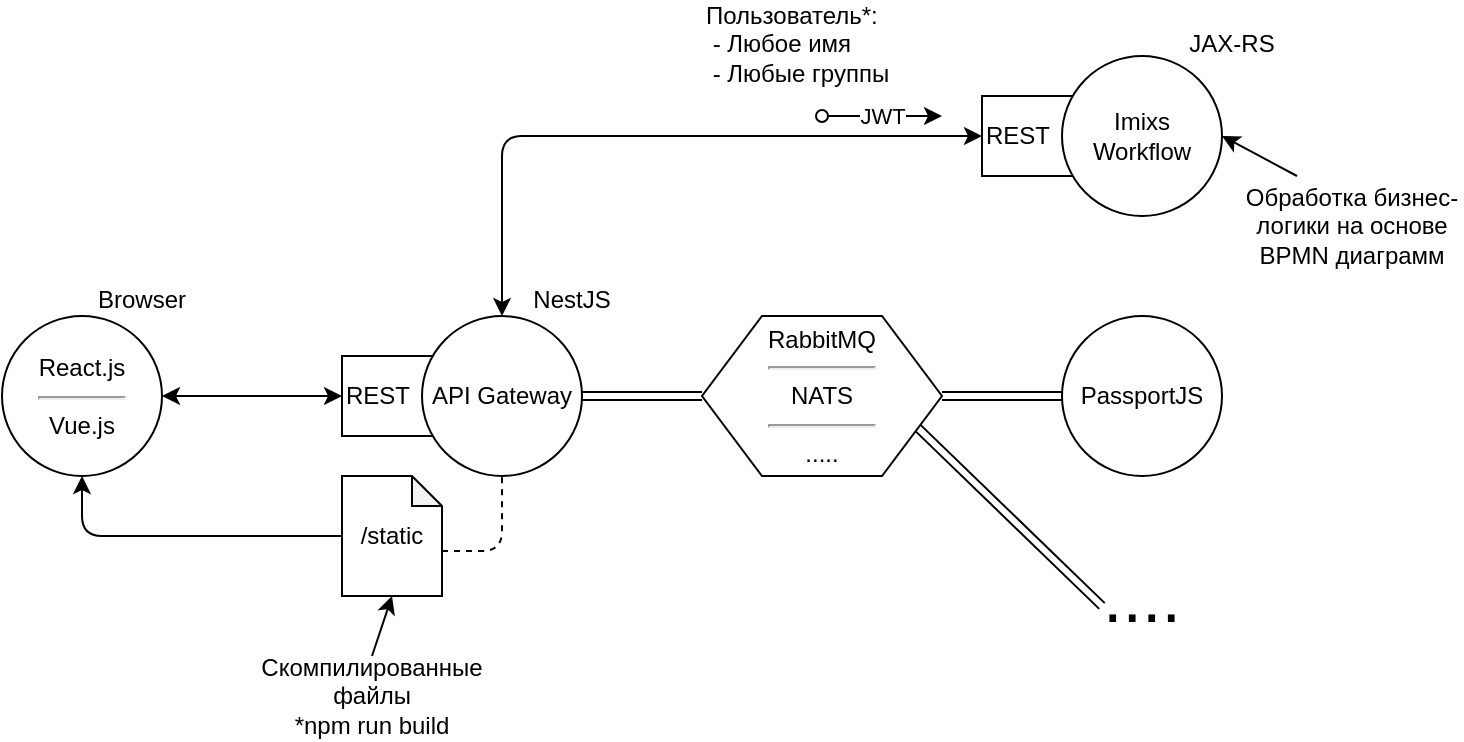 <mxfile compressed="false" version="12.6.5" type="device" pages="4">
  <diagram id="6uT1LRYJmuO8a0-v7DTC" name="NestJS-Imixs">
    <mxGraphModel dx="1102" dy="812" grid="1" gridSize="10" guides="1" tooltips="1" connect="1" arrows="1" fold="1" page="1" pageScale="1" pageWidth="1169" pageHeight="827" math="0" shadow="0">
      <root>
        <mxCell id="bNpte6OO4N0uPqeJrU9Y-0"/>
        <mxCell id="bNpte6OO4N0uPqeJrU9Y-1" parent="bNpte6OO4N0uPqeJrU9Y-0"/>
        <mxCell id="9lonWcvbBh7M76NCz-wT-0" value="REST" style="rounded=0;whiteSpace=wrap;html=1;align=left;" vertex="1" parent="bNpte6OO4N0uPqeJrU9Y-1">
          <mxGeometry x="320" y="300" width="50" height="40" as="geometry"/>
        </mxCell>
        <mxCell id="9lonWcvbBh7M76NCz-wT-1" style="orthogonalLoop=1;jettySize=auto;html=1;entryX=0;entryY=0.5;entryDx=0;entryDy=0;startArrow=classic;startFill=1;edgeStyle=orthogonalEdgeStyle;" edge="1" parent="bNpte6OO4N0uPqeJrU9Y-1" source="9lonWcvbBh7M76NCz-wT-2" target="9lonWcvbBh7M76NCz-wT-0">
          <mxGeometry relative="1" as="geometry"/>
        </mxCell>
        <mxCell id="9lonWcvbBh7M76NCz-wT-2" value="React.js&lt;br&gt;&lt;hr&gt;Vue.js" style="ellipse;whiteSpace=wrap;html=1;aspect=fixed;" vertex="1" parent="bNpte6OO4N0uPqeJrU9Y-1">
          <mxGeometry x="150" y="280" width="80" height="80" as="geometry"/>
        </mxCell>
        <mxCell id="9lonWcvbBh7M76NCz-wT-3" value="Browser" style="text;html=1;strokeColor=none;fillColor=none;align=center;verticalAlign=middle;whiteSpace=wrap;rounded=0;" vertex="1" parent="bNpte6OO4N0uPqeJrU9Y-1">
          <mxGeometry x="190" y="262" width="60" height="20" as="geometry"/>
        </mxCell>
        <mxCell id="9lonWcvbBh7M76NCz-wT-4" value="API Gateway" style="ellipse;whiteSpace=wrap;html=1;aspect=fixed;" vertex="1" parent="bNpte6OO4N0uPqeJrU9Y-1">
          <mxGeometry x="360" y="280" width="80" height="80" as="geometry"/>
        </mxCell>
        <mxCell id="9lonWcvbBh7M76NCz-wT-5" value="RabbitMQ&lt;br&gt;&lt;hr&gt;NATS&lt;br&gt;&lt;hr&gt;....." style="shape=hexagon;perimeter=hexagonPerimeter2;whiteSpace=wrap;html=1;" vertex="1" parent="bNpte6OO4N0uPqeJrU9Y-1">
          <mxGeometry x="500" y="280" width="120" height="80" as="geometry"/>
        </mxCell>
        <mxCell id="9lonWcvbBh7M76NCz-wT-6" style="orthogonalLoop=1;jettySize=auto;html=1;entryX=0.5;entryY=1;entryDx=0;entryDy=0;startArrow=none;startFill=0;edgeStyle=orthogonalEdgeStyle;rounded=1;" edge="1" parent="bNpte6OO4N0uPqeJrU9Y-1" source="9lonWcvbBh7M76NCz-wT-8" target="9lonWcvbBh7M76NCz-wT-2">
          <mxGeometry relative="1" as="geometry"/>
        </mxCell>
        <mxCell id="9lonWcvbBh7M76NCz-wT-7" style="edgeStyle=orthogonalEdgeStyle;rounded=1;orthogonalLoop=1;jettySize=auto;html=1;entryX=0.5;entryY=1;entryDx=0;entryDy=0;startArrow=none;startFill=0;exitX=0;exitY=0;exitDx=50;exitDy=37.5;exitPerimeter=0;endArrow=none;endFill=0;dashed=1;" edge="1" parent="bNpte6OO4N0uPqeJrU9Y-1" source="9lonWcvbBh7M76NCz-wT-8" target="9lonWcvbBh7M76NCz-wT-4">
          <mxGeometry relative="1" as="geometry"/>
        </mxCell>
        <mxCell id="9lonWcvbBh7M76NCz-wT-8" value="/static" style="shape=note;whiteSpace=wrap;html=1;backgroundOutline=1;darkOpacity=0.05;align=center;size=15;" vertex="1" parent="bNpte6OO4N0uPqeJrU9Y-1">
          <mxGeometry x="320" y="360" width="50" height="60" as="geometry"/>
        </mxCell>
        <mxCell id="9lonWcvbBh7M76NCz-wT-10" value="PassportJS" style="ellipse;whiteSpace=wrap;html=1;aspect=fixed;" vertex="1" parent="bNpte6OO4N0uPqeJrU9Y-1">
          <mxGeometry x="680" y="280" width="80" height="80" as="geometry"/>
        </mxCell>
        <mxCell id="9lonWcvbBh7M76NCz-wT-11" value="...." style="text;html=1;strokeColor=none;fillColor=none;align=center;verticalAlign=middle;whiteSpace=wrap;rounded=0;fontSize=35;" vertex="1" parent="bNpte6OO4N0uPqeJrU9Y-1">
          <mxGeometry x="700" y="410" width="40" height="20" as="geometry"/>
        </mxCell>
        <mxCell id="9lonWcvbBh7M76NCz-wT-12" value="" style="shape=link;html=1;startArrow=none;startFill=0;endArrow=none;endFill=0;fontSize=35;exitX=1;exitY=0.5;exitDx=0;exitDy=0;entryX=0;entryY=0.5;entryDx=0;entryDy=0;" edge="1" parent="bNpte6OO4N0uPqeJrU9Y-1" source="9lonWcvbBh7M76NCz-wT-4" target="9lonWcvbBh7M76NCz-wT-5">
          <mxGeometry width="50" height="50" relative="1" as="geometry">
            <mxPoint x="430" y="450" as="sourcePoint"/>
            <mxPoint x="480" y="400" as="targetPoint"/>
          </mxGeometry>
        </mxCell>
        <mxCell id="9lonWcvbBh7M76NCz-wT-14" value="" style="shape=link;html=1;startArrow=none;startFill=0;endArrow=none;endFill=0;fontSize=35;entryX=0;entryY=0.5;entryDx=0;entryDy=0;exitX=1;exitY=0.5;exitDx=0;exitDy=0;" edge="1" parent="bNpte6OO4N0uPqeJrU9Y-1" source="9lonWcvbBh7M76NCz-wT-5" target="9lonWcvbBh7M76NCz-wT-10">
          <mxGeometry width="50" height="50" relative="1" as="geometry">
            <mxPoint x="618" y="314" as="sourcePoint"/>
            <mxPoint x="701.716" y="218.284" as="targetPoint"/>
          </mxGeometry>
        </mxCell>
        <mxCell id="9lonWcvbBh7M76NCz-wT-15" value="" style="shape=link;html=1;startArrow=none;startFill=0;endArrow=none;endFill=0;fontSize=35;entryX=0;entryY=0.75;entryDx=0;entryDy=0;exitX=1;exitY=0.75;exitDx=0;exitDy=0;" edge="1" parent="bNpte6OO4N0uPqeJrU9Y-1" source="9lonWcvbBh7M76NCz-wT-5" target="9lonWcvbBh7M76NCz-wT-11">
          <mxGeometry width="50" height="50" relative="1" as="geometry">
            <mxPoint x="630" y="330" as="sourcePoint"/>
            <mxPoint x="690" y="320" as="targetPoint"/>
          </mxGeometry>
        </mxCell>
        <mxCell id="9lonWcvbBh7M76NCz-wT-16" value="NestJS" style="text;html=1;strokeColor=none;fillColor=none;align=center;verticalAlign=middle;whiteSpace=wrap;rounded=0;fontSize=12;" vertex="1" parent="bNpte6OO4N0uPqeJrU9Y-1">
          <mxGeometry x="410" y="265.75" width="50" height="12.5" as="geometry"/>
        </mxCell>
        <mxCell id="7EumpwbLNWT8EvucBU1X-0" value="REST" style="rounded=0;whiteSpace=wrap;html=1;align=left;" vertex="1" parent="bNpte6OO4N0uPqeJrU9Y-1">
          <mxGeometry x="640" y="170" width="50" height="40" as="geometry"/>
        </mxCell>
        <mxCell id="7EumpwbLNWT8EvucBU1X-1" value="Imixs Workflow" style="ellipse;whiteSpace=wrap;html=1;aspect=fixed;" vertex="1" parent="bNpte6OO4N0uPqeJrU9Y-1">
          <mxGeometry x="680" y="150" width="80" height="80" as="geometry"/>
        </mxCell>
        <mxCell id="7EumpwbLNWT8EvucBU1X-2" value="JAX-RS" style="text;html=1;strokeColor=none;fillColor=none;align=center;verticalAlign=middle;whiteSpace=wrap;rounded=0;fontSize=12;" vertex="1" parent="bNpte6OO4N0uPqeJrU9Y-1">
          <mxGeometry x="740" y="137.5" width="50" height="12.5" as="geometry"/>
        </mxCell>
        <mxCell id="7EumpwbLNWT8EvucBU1X-3" value="" style="endArrow=classic;startArrow=classic;html=1;exitX=0.5;exitY=0;exitDx=0;exitDy=0;entryX=0;entryY=0.5;entryDx=0;entryDy=0;" edge="1" parent="bNpte6OO4N0uPqeJrU9Y-1" source="9lonWcvbBh7M76NCz-wT-4" target="7EumpwbLNWT8EvucBU1X-0">
          <mxGeometry width="50" height="50" relative="1" as="geometry">
            <mxPoint x="440" y="220" as="sourcePoint"/>
            <mxPoint x="490" y="170" as="targetPoint"/>
            <Array as="points">
              <mxPoint x="400" y="190"/>
            </Array>
          </mxGeometry>
        </mxCell>
        <mxCell id="7EumpwbLNWT8EvucBU1X-5" style="rounded=0;orthogonalLoop=1;jettySize=auto;html=1;exitX=0.5;exitY=0;exitDx=0;exitDy=0;entryX=0.5;entryY=1;entryDx=0;entryDy=0;entryPerimeter=0;" edge="1" parent="bNpte6OO4N0uPqeJrU9Y-1" source="7EumpwbLNWT8EvucBU1X-4" target="9lonWcvbBh7M76NCz-wT-8">
          <mxGeometry relative="1" as="geometry"/>
        </mxCell>
        <mxCell id="7EumpwbLNWT8EvucBU1X-4" value="Скомпилированные файлы&lt;br&gt;*npm run build" style="text;html=1;strokeColor=none;fillColor=none;align=center;verticalAlign=middle;whiteSpace=wrap;rounded=0;" vertex="1" parent="bNpte6OO4N0uPqeJrU9Y-1">
          <mxGeometry x="280" y="450" width="110" height="40" as="geometry"/>
        </mxCell>
        <mxCell id="7EumpwbLNWT8EvucBU1X-6" value="JWT" style="endArrow=classic;html=1;startArrow=oval;startFill=0;" edge="1" parent="bNpte6OO4N0uPqeJrU9Y-1">
          <mxGeometry width="50" height="50" relative="1" as="geometry">
            <mxPoint x="560" y="180" as="sourcePoint"/>
            <mxPoint x="620" y="180" as="targetPoint"/>
            <mxPoint as="offset"/>
          </mxGeometry>
        </mxCell>
        <mxCell id="7EumpwbLNWT8EvucBU1X-8" style="edgeStyle=none;rounded=0;orthogonalLoop=1;jettySize=auto;html=1;exitX=0.25;exitY=0;exitDx=0;exitDy=0;entryX=1;entryY=0.5;entryDx=0;entryDy=0;startArrow=none;startFill=0;" edge="1" parent="bNpte6OO4N0uPqeJrU9Y-1" source="7EumpwbLNWT8EvucBU1X-7" target="7EumpwbLNWT8EvucBU1X-1">
          <mxGeometry relative="1" as="geometry"/>
        </mxCell>
        <mxCell id="7EumpwbLNWT8EvucBU1X-7" value="Обработка бизнес-логики на основе BPMN диаграмм" style="text;html=1;strokeColor=none;fillColor=none;align=center;verticalAlign=middle;whiteSpace=wrap;rounded=0;" vertex="1" parent="bNpte6OO4N0uPqeJrU9Y-1">
          <mxGeometry x="770" y="210" width="110" height="50" as="geometry"/>
        </mxCell>
        <mxCell id="7EumpwbLNWT8EvucBU1X-11" value="Пользователь*:&lt;br&gt;&amp;nbsp;- Любое имя&lt;br&gt;&amp;nbsp;- Любые группы" style="text;html=1;strokeColor=none;fillColor=none;align=left;verticalAlign=middle;whiteSpace=wrap;rounded=0;" vertex="1" parent="bNpte6OO4N0uPqeJrU9Y-1">
          <mxGeometry x="500" y="123.75" width="100" height="40" as="geometry"/>
        </mxCell>
      </root>
    </mxGraphModel>
  </diagram>
  <diagram id="rdRb6xX5hjRAnPzGQBpv" name="REST">
    <mxGraphModel dx="1102" dy="812" grid="1" gridSize="10" guides="1" tooltips="1" connect="1" arrows="1" fold="1" page="1" pageScale="1" pageWidth="1169" pageHeight="827" math="0" shadow="0">
      <root>
        <mxCell id="7XkX8pLcqDWKZ7he_SHg-0"/>
        <mxCell id="7XkX8pLcqDWKZ7he_SHg-1" parent="7XkX8pLcqDWKZ7he_SHg-0"/>
        <mxCell id="-DY0XPq_t4iBWoLVbZq4-19" value="REST" style="rounded=0;whiteSpace=wrap;html=1;align=left;" parent="7XkX8pLcqDWKZ7he_SHg-1" vertex="1">
          <mxGeometry x="640" y="300" width="50" height="40" as="geometry"/>
        </mxCell>
        <mxCell id="-DY0XPq_t4iBWoLVbZq4-27" style="edgeStyle=orthogonalEdgeStyle;rounded=1;orthogonalLoop=1;jettySize=auto;html=1;exitX=0.25;exitY=1;exitDx=0;exitDy=0;entryX=0.25;entryY=0;entryDx=0;entryDy=0;startArrow=classic;startFill=1;endArrow=classic;endFill=1;fontSize=20;" parent="7XkX8pLcqDWKZ7he_SHg-1" source="-DY0XPq_t4iBWoLVbZq4-20" target="-DY0XPq_t4iBWoLVbZq4-19" edge="1">
          <mxGeometry relative="1" as="geometry"/>
        </mxCell>
        <mxCell id="-DY0XPq_t4iBWoLVbZq4-20" value="REST" style="rounded=0;whiteSpace=wrap;html=1;align=left;" parent="7XkX8pLcqDWKZ7he_SHg-1" vertex="1">
          <mxGeometry x="640" y="170" width="50" height="40" as="geometry"/>
        </mxCell>
        <mxCell id="-DY0XPq_t4iBWoLVbZq4-0" value="REST" style="rounded=0;whiteSpace=wrap;html=1;align=left;" parent="7XkX8pLcqDWKZ7he_SHg-1" vertex="1">
          <mxGeometry x="320" y="300" width="50" height="40" as="geometry"/>
        </mxCell>
        <mxCell id="-DY0XPq_t4iBWoLVbZq4-1" value="*CORS" style="orthogonalLoop=1;jettySize=auto;html=1;entryX=0;entryY=0.5;entryDx=0;entryDy=0;startArrow=classic;startFill=1;edgeStyle=orthogonalEdgeStyle;verticalAlign=bottom;" parent="7XkX8pLcqDWKZ7he_SHg-1" source="-DY0XPq_t4iBWoLVbZq4-2" target="-DY0XPq_t4iBWoLVbZq4-0" edge="1">
          <mxGeometry relative="1" as="geometry"/>
        </mxCell>
        <mxCell id="-DY0XPq_t4iBWoLVbZq4-2" value="React.js" style="ellipse;whiteSpace=wrap;html=1;aspect=fixed;" parent="7XkX8pLcqDWKZ7he_SHg-1" vertex="1">
          <mxGeometry x="150" y="280" width="80" height="80" as="geometry"/>
        </mxCell>
        <mxCell id="-DY0XPq_t4iBWoLVbZq4-3" value="Browser, JS" style="text;html=1;strokeColor=none;fillColor=none;align=center;verticalAlign=middle;whiteSpace=wrap;rounded=0;" parent="7XkX8pLcqDWKZ7he_SHg-1" vertex="1">
          <mxGeometry x="190" y="262" width="70" height="20" as="geometry"/>
        </mxCell>
        <mxCell id="-DY0XPq_t4iBWoLVbZq4-24" style="edgeStyle=orthogonalEdgeStyle;rounded=1;orthogonalLoop=1;jettySize=auto;html=1;entryX=0;entryY=0.5;entryDx=0;entryDy=0;startArrow=classic;startFill=1;endArrow=classic;endFill=1;fontSize=20;" parent="7XkX8pLcqDWKZ7he_SHg-1" source="-DY0XPq_t4iBWoLVbZq4-4" target="-DY0XPq_t4iBWoLVbZq4-20" edge="1">
          <mxGeometry relative="1" as="geometry"/>
        </mxCell>
        <mxCell id="-DY0XPq_t4iBWoLVbZq4-25" style="edgeStyle=orthogonalEdgeStyle;rounded=1;orthogonalLoop=1;jettySize=auto;html=1;entryX=0;entryY=0.5;entryDx=0;entryDy=0;startArrow=classic;startFill=1;endArrow=classic;endFill=1;fontSize=20;" parent="7XkX8pLcqDWKZ7he_SHg-1" source="-DY0XPq_t4iBWoLVbZq4-4" target="-DY0XPq_t4iBWoLVbZq4-19" edge="1">
          <mxGeometry relative="1" as="geometry"/>
        </mxCell>
        <mxCell id="-DY0XPq_t4iBWoLVbZq4-26" style="edgeStyle=orthogonalEdgeStyle;rounded=1;orthogonalLoop=1;jettySize=auto;html=1;entryX=0;entryY=1;entryDx=0;entryDy=0;startArrow=classic;startFill=1;endArrow=classic;endFill=1;fontSize=20;" parent="7XkX8pLcqDWKZ7he_SHg-1" source="-DY0XPq_t4iBWoLVbZq4-4" target="-DY0XPq_t4iBWoLVbZq4-11" edge="1">
          <mxGeometry relative="1" as="geometry">
            <Array as="points">
              <mxPoint x="540" y="320"/>
              <mxPoint x="540" y="430"/>
            </Array>
          </mxGeometry>
        </mxCell>
        <mxCell id="-DY0XPq_t4iBWoLVbZq4-4" value="API Gateway" style="ellipse;whiteSpace=wrap;html=1;aspect=fixed;" parent="7XkX8pLcqDWKZ7he_SHg-1" vertex="1">
          <mxGeometry x="360" y="280" width="80" height="80" as="geometry"/>
        </mxCell>
        <mxCell id="-DY0XPq_t4iBWoLVbZq4-6" style="orthogonalLoop=1;jettySize=auto;html=1;entryX=0.5;entryY=1;entryDx=0;entryDy=0;startArrow=none;startFill=0;edgeStyle=orthogonalEdgeStyle;rounded=1;exitX=0;exitY=0.5;exitDx=0;exitDy=0;" parent="7XkX8pLcqDWKZ7he_SHg-1" source="-DY0XPq_t4iBWoLVbZq4-21" target="-DY0XPq_t4iBWoLVbZq4-2" edge="1">
          <mxGeometry relative="1" as="geometry">
            <mxPoint x="320" y="450" as="sourcePoint"/>
          </mxGeometry>
        </mxCell>
        <mxCell id="-DY0XPq_t4iBWoLVbZq4-9" value="Imixs Workflow" style="ellipse;whiteSpace=wrap;html=1;aspect=fixed;" parent="7XkX8pLcqDWKZ7he_SHg-1" vertex="1">
          <mxGeometry x="680" y="150" width="80" height="80" as="geometry"/>
        </mxCell>
        <mxCell id="-DY0XPq_t4iBWoLVbZq4-10" value="Passport&lt;br&gt;(Login service)" style="ellipse;whiteSpace=wrap;html=1;aspect=fixed;" parent="7XkX8pLcqDWKZ7he_SHg-1" vertex="1">
          <mxGeometry x="680" y="280" width="80" height="80" as="geometry"/>
        </mxCell>
        <mxCell id="-DY0XPq_t4iBWoLVbZq4-11" value="...." style="text;html=1;strokeColor=none;fillColor=none;align=center;verticalAlign=middle;whiteSpace=wrap;rounded=0;fontSize=35;" parent="7XkX8pLcqDWKZ7he_SHg-1" vertex="1">
          <mxGeometry x="700" y="410" width="40" height="20" as="geometry"/>
        </mxCell>
        <mxCell id="-DY0XPq_t4iBWoLVbZq4-16" value="Moleculer, JS" style="text;html=1;strokeColor=none;fillColor=none;align=center;verticalAlign=middle;whiteSpace=wrap;rounded=0;fontSize=12;" parent="7XkX8pLcqDWKZ7he_SHg-1" vertex="1">
          <mxGeometry x="410" y="265.75" width="80" height="12.5" as="geometry"/>
        </mxCell>
        <mxCell id="-DY0XPq_t4iBWoLVbZq4-17" value="Spring, JAVA" style="text;html=1;strokeColor=none;fillColor=none;align=center;verticalAlign=middle;whiteSpace=wrap;rounded=0;fontSize=12;" parent="7XkX8pLcqDWKZ7he_SHg-1" vertex="1">
          <mxGeometry x="740" y="265.75" width="80" height="12.5" as="geometry"/>
        </mxCell>
        <mxCell id="-DY0XPq_t4iBWoLVbZq4-18" value="JEE, JAVA" style="text;html=1;strokeColor=none;fillColor=none;align=center;verticalAlign=middle;whiteSpace=wrap;rounded=0;fontSize=12;" parent="7XkX8pLcqDWKZ7he_SHg-1" vertex="1">
          <mxGeometry x="740" y="137.5" width="80" height="12.5" as="geometry"/>
        </mxCell>
        <mxCell id="-DY0XPq_t4iBWoLVbZq4-21" value="React Server" style="ellipse;whiteSpace=wrap;html=1;aspect=fixed;" parent="7XkX8pLcqDWKZ7he_SHg-1" vertex="1">
          <mxGeometry x="360" y="410" width="80" height="80" as="geometry"/>
        </mxCell>
        <mxCell id="-DY0XPq_t4iBWoLVbZq4-22" value="React, JS" style="text;html=1;strokeColor=none;fillColor=none;align=center;verticalAlign=middle;whiteSpace=wrap;rounded=0;" parent="7XkX8pLcqDWKZ7he_SHg-1" vertex="1">
          <mxGeometry x="410" y="394" width="60" height="20" as="geometry"/>
        </mxCell>
      </root>
    </mxGraphModel>
  </diagram>
  <diagram id="MBn18PWN9z5ElaO6Q3xb" name="Moleculer">
    <mxGraphModel dx="1102" dy="812" grid="1" gridSize="10" guides="1" tooltips="1" connect="1" arrows="1" fold="1" page="1" pageScale="1" pageWidth="1169" pageHeight="827" math="0" shadow="0">
      <root>
        <mxCell id="0"/>
        <mxCell id="1" parent="0"/>
        <mxCell id="gKYDXxNf_-P9f2Hn3IrU-30" value="" style="whiteSpace=wrap;html=1;fontSize=12;align=center;fillColor=none;dashed=1;" parent="1" vertex="1">
          <mxGeometry x="335" y="130" width="450" height="360" as="geometry"/>
        </mxCell>
        <mxCell id="gKYDXxNf_-P9f2Hn3IrU-11" value="REST" style="rounded=0;whiteSpace=wrap;html=1;align=left;" parent="1" vertex="1">
          <mxGeometry x="320" y="300" width="50" height="40" as="geometry"/>
        </mxCell>
        <mxCell id="gKYDXxNf_-P9f2Hn3IrU-13" style="orthogonalLoop=1;jettySize=auto;html=1;entryX=0;entryY=0.5;entryDx=0;entryDy=0;startArrow=classic;startFill=1;edgeStyle=orthogonalEdgeStyle;" parent="1" source="gKYDXxNf_-P9f2Hn3IrU-3" target="gKYDXxNf_-P9f2Hn3IrU-11" edge="1">
          <mxGeometry relative="1" as="geometry"/>
        </mxCell>
        <mxCell id="gKYDXxNf_-P9f2Hn3IrU-3" value="React.js&lt;br&gt;&lt;hr&gt;Vue.js" style="ellipse;whiteSpace=wrap;html=1;aspect=fixed;" parent="1" vertex="1">
          <mxGeometry x="150" y="280" width="80" height="80" as="geometry"/>
        </mxCell>
        <mxCell id="gKYDXxNf_-P9f2Hn3IrU-4" value="Browser, JS" style="text;html=1;strokeColor=none;fillColor=none;align=center;verticalAlign=middle;whiteSpace=wrap;rounded=0;" parent="1" vertex="1">
          <mxGeometry x="190" y="262" width="70" height="20" as="geometry"/>
        </mxCell>
        <mxCell id="gKYDXxNf_-P9f2Hn3IrU-5" value="API Gateway" style="ellipse;whiteSpace=wrap;html=1;aspect=fixed;" parent="1" vertex="1">
          <mxGeometry x="360" y="280" width="80" height="80" as="geometry"/>
        </mxCell>
        <mxCell id="gKYDXxNf_-P9f2Hn3IrU-9" value="NATS" style="shape=hexagon;perimeter=hexagonPerimeter2;whiteSpace=wrap;html=1;" parent="1" vertex="1">
          <mxGeometry x="500" y="280" width="120" height="80" as="geometry"/>
        </mxCell>
        <mxCell id="gKYDXxNf_-P9f2Hn3IrU-15" style="orthogonalLoop=1;jettySize=auto;html=1;entryX=0.5;entryY=1;entryDx=0;entryDy=0;startArrow=none;startFill=0;edgeStyle=orthogonalEdgeStyle;rounded=1;" parent="1" source="gKYDXxNf_-P9f2Hn3IrU-14" target="gKYDXxNf_-P9f2Hn3IrU-3" edge="1">
          <mxGeometry relative="1" as="geometry"/>
        </mxCell>
        <mxCell id="gKYDXxNf_-P9f2Hn3IrU-16" style="edgeStyle=orthogonalEdgeStyle;rounded=1;orthogonalLoop=1;jettySize=auto;html=1;entryX=0.5;entryY=1;entryDx=0;entryDy=0;startArrow=none;startFill=0;exitX=0;exitY=0;exitDx=50;exitDy=37.5;exitPerimeter=0;endArrow=none;endFill=0;dashed=1;" parent="1" source="gKYDXxNf_-P9f2Hn3IrU-14" target="gKYDXxNf_-P9f2Hn3IrU-5" edge="1">
          <mxGeometry relative="1" as="geometry"/>
        </mxCell>
        <mxCell id="gKYDXxNf_-P9f2Hn3IrU-14" value="/public" style="shape=note;whiteSpace=wrap;html=1;backgroundOutline=1;darkOpacity=0.05;align=center;size=15;" parent="1" vertex="1">
          <mxGeometry x="320" y="360" width="50" height="60" as="geometry"/>
        </mxCell>
        <mxCell id="gKYDXxNf_-P9f2Hn3IrU-17" value="Imixs Workflow" style="ellipse;whiteSpace=wrap;html=1;aspect=fixed;" parent="1" vertex="1">
          <mxGeometry x="680" y="150" width="80" height="80" as="geometry"/>
        </mxCell>
        <mxCell id="gKYDXxNf_-P9f2Hn3IrU-18" value="Passport&lt;br&gt;(Login service)" style="ellipse;whiteSpace=wrap;html=1;aspect=fixed;" parent="1" vertex="1">
          <mxGeometry x="680" y="280" width="80" height="80" as="geometry"/>
        </mxCell>
        <mxCell id="gKYDXxNf_-P9f2Hn3IrU-20" value="...." style="text;html=1;strokeColor=none;fillColor=none;align=center;verticalAlign=middle;whiteSpace=wrap;rounded=0;fontSize=35;" parent="1" vertex="1">
          <mxGeometry x="700" y="410" width="40" height="20" as="geometry"/>
        </mxCell>
        <mxCell id="gKYDXxNf_-P9f2Hn3IrU-21" value="" style="shape=link;html=1;startArrow=none;startFill=0;endArrow=none;endFill=0;fontSize=35;exitX=1;exitY=0.5;exitDx=0;exitDy=0;entryX=0;entryY=0.5;entryDx=0;entryDy=0;" parent="1" source="gKYDXxNf_-P9f2Hn3IrU-5" target="gKYDXxNf_-P9f2Hn3IrU-9" edge="1">
          <mxGeometry width="50" height="50" relative="1" as="geometry">
            <mxPoint x="430" y="450" as="sourcePoint"/>
            <mxPoint x="480" y="400" as="targetPoint"/>
          </mxGeometry>
        </mxCell>
        <mxCell id="gKYDXxNf_-P9f2Hn3IrU-22" value="" style="shape=link;html=1;startArrow=none;startFill=0;endArrow=none;endFill=0;fontSize=35;entryX=0;entryY=1;entryDx=0;entryDy=0;" parent="1" target="gKYDXxNf_-P9f2Hn3IrU-17" edge="1">
          <mxGeometry width="50" height="50" relative="1" as="geometry">
            <mxPoint x="608" y="304" as="sourcePoint"/>
            <mxPoint x="510" y="330" as="targetPoint"/>
          </mxGeometry>
        </mxCell>
        <mxCell id="gKYDXxNf_-P9f2Hn3IrU-23" value="" style="shape=link;html=1;startArrow=none;startFill=0;endArrow=none;endFill=0;fontSize=35;entryX=0;entryY=0.5;entryDx=0;entryDy=0;exitX=1;exitY=0.5;exitDx=0;exitDy=0;" parent="1" source="gKYDXxNf_-P9f2Hn3IrU-9" target="gKYDXxNf_-P9f2Hn3IrU-18" edge="1">
          <mxGeometry width="50" height="50" relative="1" as="geometry">
            <mxPoint x="618" y="314" as="sourcePoint"/>
            <mxPoint x="701.716" y="218.284" as="targetPoint"/>
          </mxGeometry>
        </mxCell>
        <mxCell id="gKYDXxNf_-P9f2Hn3IrU-24" value="" style="shape=link;html=1;startArrow=none;startFill=0;endArrow=none;endFill=0;fontSize=35;entryX=0;entryY=0.75;entryDx=0;entryDy=0;exitX=1;exitY=0.75;exitDx=0;exitDy=0;" parent="1" source="gKYDXxNf_-P9f2Hn3IrU-9" target="gKYDXxNf_-P9f2Hn3IrU-20" edge="1">
          <mxGeometry width="50" height="50" relative="1" as="geometry">
            <mxPoint x="630" y="330" as="sourcePoint"/>
            <mxPoint x="690" y="320" as="targetPoint"/>
          </mxGeometry>
        </mxCell>
        <mxCell id="gKYDXxNf_-P9f2Hn3IrU-25" value="JS&lt;br&gt;&lt;hr&gt;JAVA" style="text;html=1;strokeColor=none;fillColor=none;align=center;verticalAlign=middle;whiteSpace=wrap;rounded=0;fontSize=12;" parent="1" vertex="1">
          <mxGeometry x="430" y="259" width="40" height="40" as="geometry"/>
        </mxCell>
        <mxCell id="gKYDXxNf_-P9f2Hn3IrU-28" value="JAVA" style="text;html=1;strokeColor=none;fillColor=none;align=center;verticalAlign=middle;whiteSpace=wrap;rounded=0;fontSize=12;" parent="1" vertex="1">
          <mxGeometry x="740" y="140" width="40" height="20" as="geometry"/>
        </mxCell>
        <mxCell id="gKYDXxNf_-P9f2Hn3IrU-29" value="JAVA" style="text;html=1;strokeColor=none;fillColor=none;align=center;verticalAlign=middle;whiteSpace=wrap;rounded=0;fontSize=12;" parent="1" vertex="1">
          <mxGeometry x="740" y="271" width="40" height="20" as="geometry"/>
        </mxCell>
        <mxCell id="gKYDXxNf_-P9f2Hn3IrU-31" value="Moleculer Framework" style="text;html=1;strokeColor=none;fillColor=none;align=center;verticalAlign=middle;whiteSpace=wrap;rounded=0;dashed=1;fontSize=20;" parent="1" vertex="1">
          <mxGeometry x="462.5" y="445" width="195" height="50" as="geometry"/>
        </mxCell>
      </root>
    </mxGraphModel>
  </diagram>
  <diagram id="Ja5uni-pqwW2aLQVGMZZ" name="RabbitMQ">
    <mxGraphModel dx="1102" dy="812" grid="1" gridSize="10" guides="1" tooltips="1" connect="1" arrows="1" fold="1" page="1" pageScale="1" pageWidth="1169" pageHeight="827" math="0" shadow="0">
      <root>
        <mxCell id="axYwM4JKGiyIDpQxs89D-0"/>
        <mxCell id="axYwM4JKGiyIDpQxs89D-1" parent="axYwM4JKGiyIDpQxs89D-0"/>
        <mxCell id="2K_50WR-gMCqrrJ43Q9j-1" value="REST" style="rounded=0;whiteSpace=wrap;html=1;align=left;" parent="axYwM4JKGiyIDpQxs89D-1" vertex="1">
          <mxGeometry x="320" y="300" width="50" height="40" as="geometry"/>
        </mxCell>
        <mxCell id="2K_50WR-gMCqrrJ43Q9j-2" style="orthogonalLoop=1;jettySize=auto;html=1;entryX=0;entryY=0.5;entryDx=0;entryDy=0;startArrow=classic;startFill=1;edgeStyle=orthogonalEdgeStyle;" parent="axYwM4JKGiyIDpQxs89D-1" source="2K_50WR-gMCqrrJ43Q9j-3" target="2K_50WR-gMCqrrJ43Q9j-1" edge="1">
          <mxGeometry relative="1" as="geometry"/>
        </mxCell>
        <mxCell id="2K_50WR-gMCqrrJ43Q9j-3" value="React.js&lt;br&gt;&lt;hr&gt;Vue.js" style="ellipse;whiteSpace=wrap;html=1;aspect=fixed;" parent="axYwM4JKGiyIDpQxs89D-1" vertex="1">
          <mxGeometry x="150" y="280" width="80" height="80" as="geometry"/>
        </mxCell>
        <mxCell id="2K_50WR-gMCqrrJ43Q9j-4" value="Browser, JS" style="text;html=1;strokeColor=none;fillColor=none;align=center;verticalAlign=middle;whiteSpace=wrap;rounded=0;" parent="axYwM4JKGiyIDpQxs89D-1" vertex="1">
          <mxGeometry x="190" y="262" width="70" height="20" as="geometry"/>
        </mxCell>
        <mxCell id="2K_50WR-gMCqrrJ43Q9j-5" value="API Gateway" style="ellipse;whiteSpace=wrap;html=1;aspect=fixed;" parent="axYwM4JKGiyIDpQxs89D-1" vertex="1">
          <mxGeometry x="360" y="280" width="80" height="80" as="geometry"/>
        </mxCell>
        <mxCell id="2K_50WR-gMCqrrJ43Q9j-6" value="RabbitMQ" style="shape=hexagon;perimeter=hexagonPerimeter2;whiteSpace=wrap;html=1;" parent="axYwM4JKGiyIDpQxs89D-1" vertex="1">
          <mxGeometry x="500" y="280" width="120" height="80" as="geometry"/>
        </mxCell>
        <mxCell id="2K_50WR-gMCqrrJ43Q9j-7" style="orthogonalLoop=1;jettySize=auto;html=1;entryX=0.5;entryY=1;entryDx=0;entryDy=0;startArrow=none;startFill=0;edgeStyle=orthogonalEdgeStyle;rounded=1;" parent="axYwM4JKGiyIDpQxs89D-1" source="2K_50WR-gMCqrrJ43Q9j-9" target="2K_50WR-gMCqrrJ43Q9j-3" edge="1">
          <mxGeometry relative="1" as="geometry"/>
        </mxCell>
        <mxCell id="2K_50WR-gMCqrrJ43Q9j-8" style="edgeStyle=orthogonalEdgeStyle;rounded=1;orthogonalLoop=1;jettySize=auto;html=1;entryX=0.5;entryY=1;entryDx=0;entryDy=0;startArrow=none;startFill=0;exitX=0;exitY=0;exitDx=50;exitDy=37.5;exitPerimeter=0;endArrow=none;endFill=0;dashed=1;" parent="axYwM4JKGiyIDpQxs89D-1" source="2K_50WR-gMCqrrJ43Q9j-9" target="2K_50WR-gMCqrrJ43Q9j-5" edge="1">
          <mxGeometry relative="1" as="geometry"/>
        </mxCell>
        <mxCell id="2K_50WR-gMCqrrJ43Q9j-9" value="/public" style="shape=note;whiteSpace=wrap;html=1;backgroundOutline=1;darkOpacity=0.05;align=center;size=15;" parent="axYwM4JKGiyIDpQxs89D-1" vertex="1">
          <mxGeometry x="320" y="360" width="50" height="60" as="geometry"/>
        </mxCell>
        <mxCell id="2K_50WR-gMCqrrJ43Q9j-10" value="Imixs Workflow" style="ellipse;whiteSpace=wrap;html=1;aspect=fixed;" parent="axYwM4JKGiyIDpQxs89D-1" vertex="1">
          <mxGeometry x="680" y="150" width="80" height="80" as="geometry"/>
        </mxCell>
        <mxCell id="2K_50WR-gMCqrrJ43Q9j-11" value="Passport&lt;br&gt;(Login service)" style="ellipse;whiteSpace=wrap;html=1;aspect=fixed;" parent="axYwM4JKGiyIDpQxs89D-1" vertex="1">
          <mxGeometry x="680" y="280" width="80" height="80" as="geometry"/>
        </mxCell>
        <mxCell id="2K_50WR-gMCqrrJ43Q9j-12" value="...." style="text;html=1;strokeColor=none;fillColor=none;align=center;verticalAlign=middle;whiteSpace=wrap;rounded=0;fontSize=35;" parent="axYwM4JKGiyIDpQxs89D-1" vertex="1">
          <mxGeometry x="700" y="410" width="40" height="20" as="geometry"/>
        </mxCell>
        <mxCell id="2K_50WR-gMCqrrJ43Q9j-13" value="" style="shape=link;html=1;startArrow=none;startFill=0;endArrow=none;endFill=0;fontSize=35;exitX=1;exitY=0.5;exitDx=0;exitDy=0;entryX=0;entryY=0.5;entryDx=0;entryDy=0;" parent="axYwM4JKGiyIDpQxs89D-1" source="2K_50WR-gMCqrrJ43Q9j-5" target="2K_50WR-gMCqrrJ43Q9j-6" edge="1">
          <mxGeometry width="50" height="50" relative="1" as="geometry">
            <mxPoint x="430" y="450" as="sourcePoint"/>
            <mxPoint x="480" y="400" as="targetPoint"/>
          </mxGeometry>
        </mxCell>
        <mxCell id="2K_50WR-gMCqrrJ43Q9j-14" value="" style="shape=link;html=1;startArrow=none;startFill=0;endArrow=none;endFill=0;fontSize=35;entryX=0;entryY=1;entryDx=0;entryDy=0;" parent="axYwM4JKGiyIDpQxs89D-1" target="2K_50WR-gMCqrrJ43Q9j-10" edge="1">
          <mxGeometry width="50" height="50" relative="1" as="geometry">
            <mxPoint x="608" y="304" as="sourcePoint"/>
            <mxPoint x="510" y="330" as="targetPoint"/>
          </mxGeometry>
        </mxCell>
        <mxCell id="2K_50WR-gMCqrrJ43Q9j-15" value="" style="shape=link;html=1;startArrow=none;startFill=0;endArrow=none;endFill=0;fontSize=35;entryX=0;entryY=0.5;entryDx=0;entryDy=0;exitX=1;exitY=0.5;exitDx=0;exitDy=0;" parent="axYwM4JKGiyIDpQxs89D-1" source="2K_50WR-gMCqrrJ43Q9j-6" target="2K_50WR-gMCqrrJ43Q9j-11" edge="1">
          <mxGeometry width="50" height="50" relative="1" as="geometry">
            <mxPoint x="618" y="314" as="sourcePoint"/>
            <mxPoint x="701.716" y="218.284" as="targetPoint"/>
          </mxGeometry>
        </mxCell>
        <mxCell id="2K_50WR-gMCqrrJ43Q9j-16" value="" style="shape=link;html=1;startArrow=none;startFill=0;endArrow=none;endFill=0;fontSize=35;entryX=0;entryY=0.75;entryDx=0;entryDy=0;exitX=1;exitY=0.75;exitDx=0;exitDy=0;" parent="axYwM4JKGiyIDpQxs89D-1" source="2K_50WR-gMCqrrJ43Q9j-6" target="2K_50WR-gMCqrrJ43Q9j-12" edge="1">
          <mxGeometry width="50" height="50" relative="1" as="geometry">
            <mxPoint x="630" y="330" as="sourcePoint"/>
            <mxPoint x="690" y="320" as="targetPoint"/>
          </mxGeometry>
        </mxCell>
        <mxCell id="2K_50WR-gMCqrrJ43Q9j-17" value="Spring, JAVA" style="text;html=1;strokeColor=none;fillColor=none;align=center;verticalAlign=middle;whiteSpace=wrap;rounded=0;fontSize=12;" parent="axYwM4JKGiyIDpQxs89D-1" vertex="1">
          <mxGeometry x="410" y="265.75" width="80" height="12.5" as="geometry"/>
        </mxCell>
        <mxCell id="2K_50WR-gMCqrrJ43Q9j-21" value="Spring, JAVA" style="text;html=1;strokeColor=none;fillColor=none;align=center;verticalAlign=middle;whiteSpace=wrap;rounded=0;fontSize=12;" parent="axYwM4JKGiyIDpQxs89D-1" vertex="1">
          <mxGeometry x="740" y="265.75" width="80" height="12.5" as="geometry"/>
        </mxCell>
        <mxCell id="2K_50WR-gMCqrrJ43Q9j-22" value="Spring, JAVA" style="text;html=1;strokeColor=none;fillColor=none;align=center;verticalAlign=middle;whiteSpace=wrap;rounded=0;fontSize=12;" parent="axYwM4JKGiyIDpQxs89D-1" vertex="1">
          <mxGeometry x="740" y="137.5" width="80" height="12.5" as="geometry"/>
        </mxCell>
      </root>
    </mxGraphModel>
  </diagram>
</mxfile>
